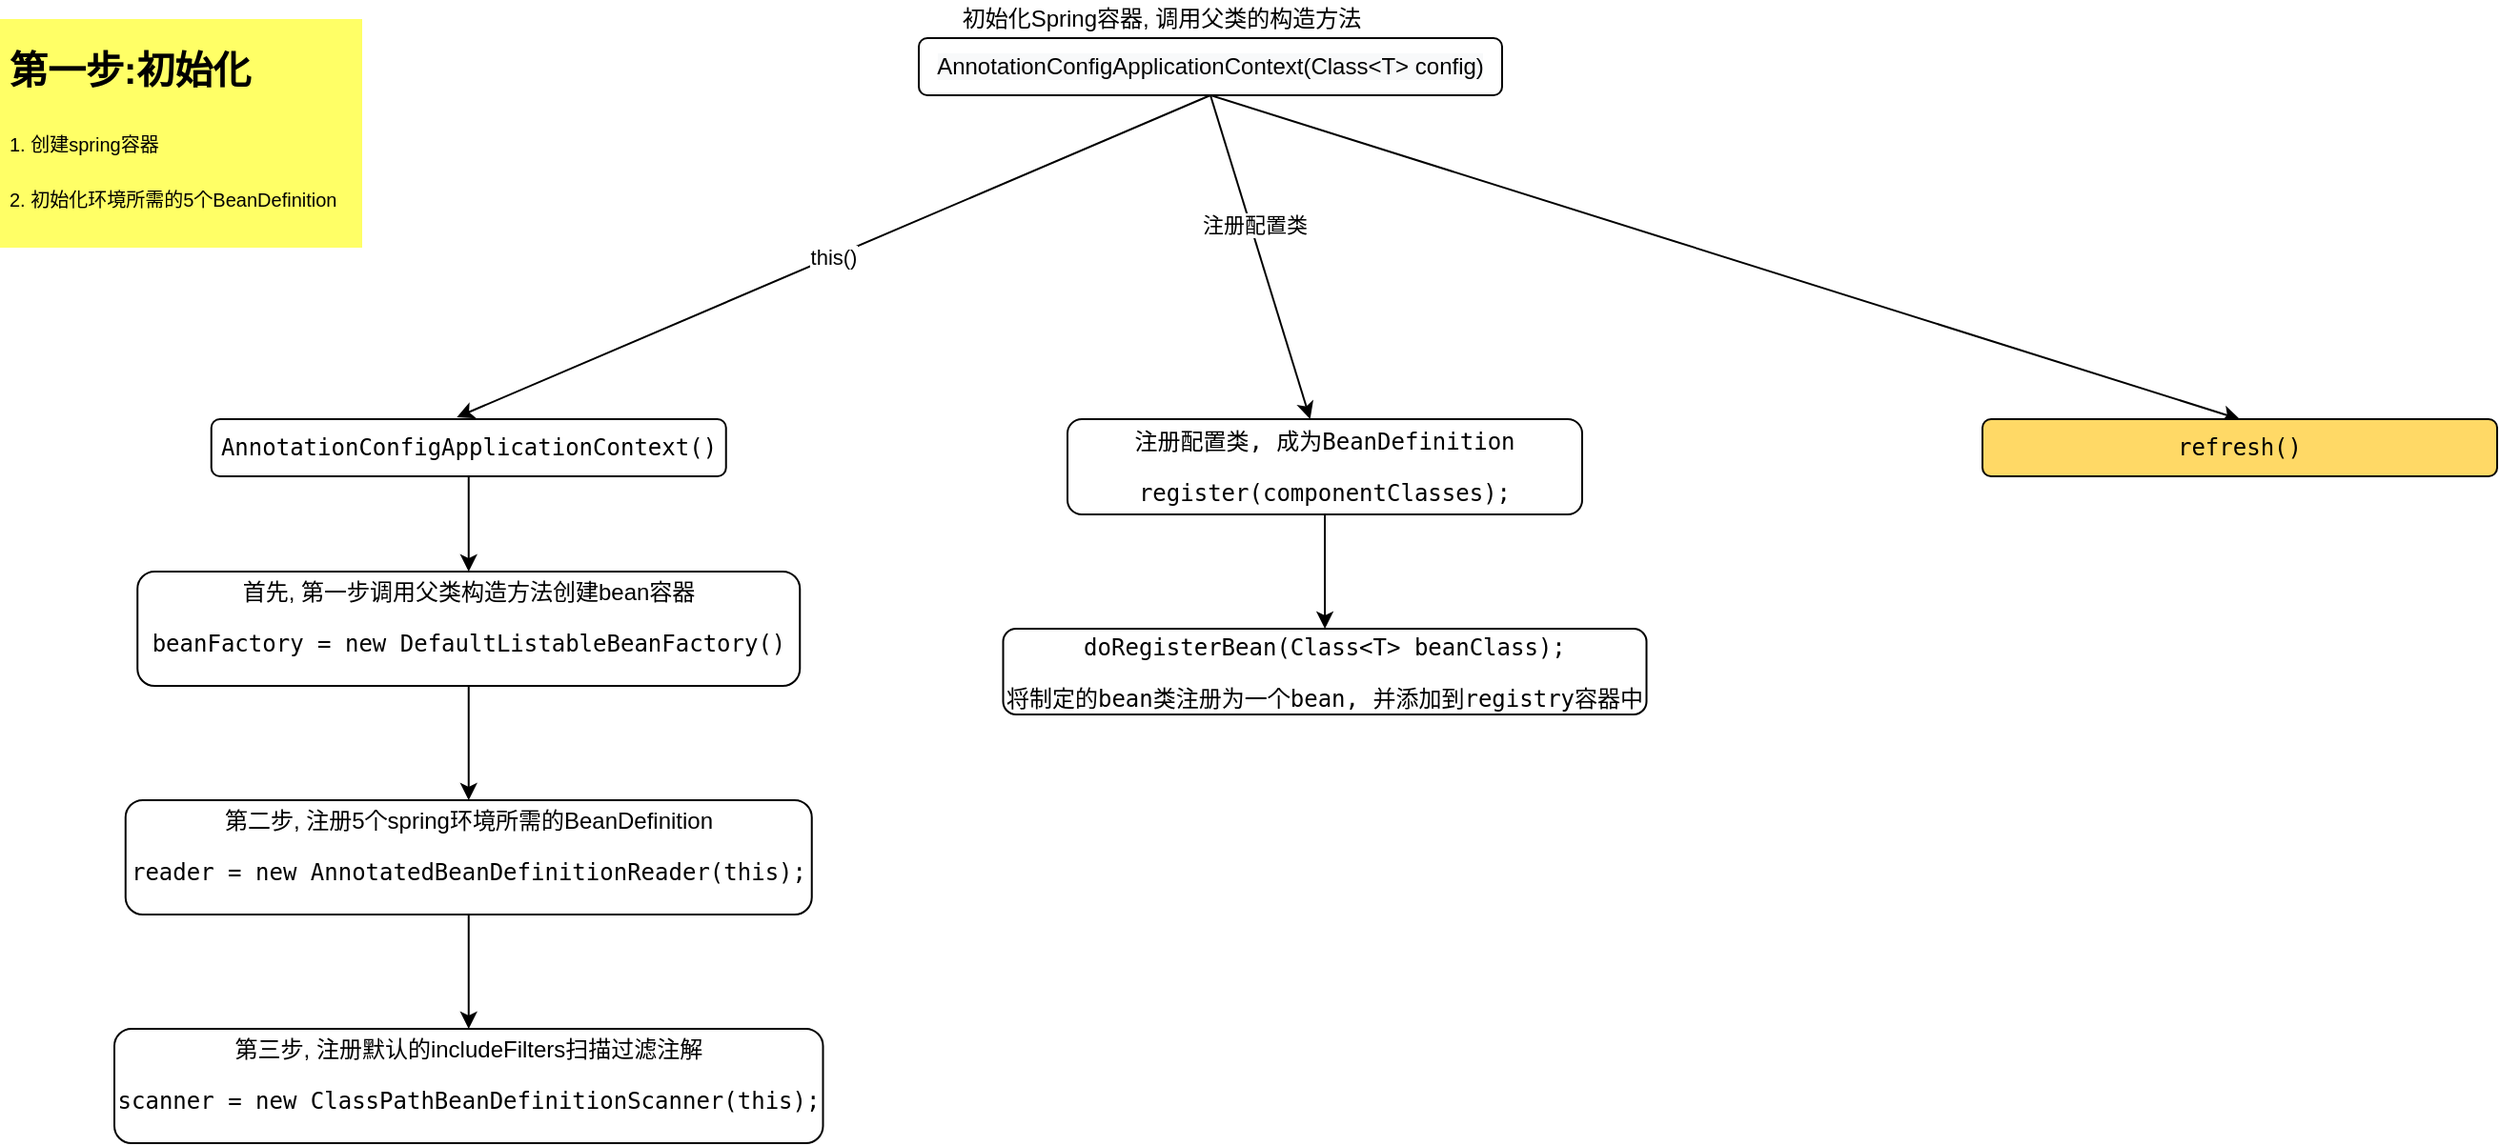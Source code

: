 <mxfile version="14.6.6" type="github">
  <diagram id="TbQEEp9MMA1_F5JZQG8T" name="第 1 页">
    <mxGraphModel dx="946" dy="590" grid="1" gridSize="10" guides="1" tooltips="1" connect="1" arrows="1" fold="1" page="1" pageScale="1" pageWidth="827" pageHeight="1169" math="0" shadow="0">
      <root>
        <mxCell id="0" />
        <mxCell id="1" parent="0" />
        <mxCell id="SgbAIxtXmt1jCM66Tc68-1" value="this()" style="rounded=0;orthogonalLoop=1;jettySize=auto;html=1;exitX=0.5;exitY=1;exitDx=0;exitDy=0;entryX=0.477;entryY=-0.033;entryDx=0;entryDy=0;entryPerimeter=0;" edge="1" parent="1" source="SgbAIxtXmt1jCM66Tc68-5" target="SgbAIxtXmt1jCM66Tc68-9">
          <mxGeometry relative="1" as="geometry">
            <mxPoint x="250" y="190" as="targetPoint" />
          </mxGeometry>
        </mxCell>
        <mxCell id="SgbAIxtXmt1jCM66Tc68-2" style="rounded=0;orthogonalLoop=1;jettySize=auto;html=1;exitX=0.5;exitY=1;exitDx=0;exitDy=0;" edge="1" parent="1" source="SgbAIxtXmt1jCM66Tc68-5" target="SgbAIxtXmt1jCM66Tc68-10">
          <mxGeometry relative="1" as="geometry" />
        </mxCell>
        <mxCell id="SgbAIxtXmt1jCM66Tc68-3" value="注册配置类" style="edgeLabel;html=1;align=center;verticalAlign=middle;resizable=0;points=[];" vertex="1" connectable="0" parent="SgbAIxtXmt1jCM66Tc68-2">
          <mxGeometry x="-0.2" y="2" relative="1" as="geometry">
            <mxPoint as="offset" />
          </mxGeometry>
        </mxCell>
        <mxCell id="SgbAIxtXmt1jCM66Tc68-4" style="edgeStyle=none;rounded=0;orthogonalLoop=1;jettySize=auto;html=1;exitX=0.5;exitY=1;exitDx=0;exitDy=0;entryX=0.5;entryY=0;entryDx=0;entryDy=0;" edge="1" parent="1" source="SgbAIxtXmt1jCM66Tc68-5" target="SgbAIxtXmt1jCM66Tc68-11">
          <mxGeometry relative="1" as="geometry" />
        </mxCell>
        <mxCell id="SgbAIxtXmt1jCM66Tc68-5" value="&lt;span style=&quot;color: rgb(0 , 0 , 0) ; font-family: &amp;#34;helvetica&amp;#34; ; font-size: 12px ; font-style: normal ; font-weight: 400 ; letter-spacing: normal ; text-align: center ; text-indent: 0px ; text-transform: none ; word-spacing: 0px ; background-color: rgb(248 , 249 , 250) ; display: inline ; float: none&quot;&gt;AnnotationConfigApplicationContext(Class&amp;lt;T&amp;gt; config)&lt;/span&gt;" style="rounded=1;whiteSpace=wrap;html=1;" vertex="1" parent="1">
          <mxGeometry x="492" y="40" width="306" height="30" as="geometry" />
        </mxCell>
        <mxCell id="SgbAIxtXmt1jCM66Tc68-6" value="初始化Spring容器, 调用父类的构造方法" style="text;html=1;strokeColor=none;fillColor=none;align=center;verticalAlign=middle;whiteSpace=wrap;rounded=0;" vertex="1" parent="1">
          <mxGeometry x="510" y="20" width="219" height="20" as="geometry" />
        </mxCell>
        <mxCell id="SgbAIxtXmt1jCM66Tc68-7" value="&lt;h1&gt;&lt;sub&gt;第一步:初始化&lt;/sub&gt;&lt;/h1&gt;&lt;p&gt;&lt;sub&gt;1. 创建spring容器&lt;/sub&gt;&lt;/p&gt;&lt;p&gt;&lt;sub&gt;2. 初始化环境所需的5个BeanDefinition&lt;/sub&gt;&lt;/p&gt;&lt;p&gt;&lt;br&gt;&lt;/p&gt;" style="text;html=1;strokeColor=none;fillColor=#FFFF66;spacing=5;spacingTop=-20;whiteSpace=wrap;overflow=hidden;rounded=0;" vertex="1" parent="1">
          <mxGeometry x="10" y="30" width="190" height="120" as="geometry" />
        </mxCell>
        <mxCell id="SgbAIxtXmt1jCM66Tc68-8" value="" style="edgeStyle=none;rounded=0;orthogonalLoop=1;jettySize=auto;html=1;" edge="1" parent="1" source="SgbAIxtXmt1jCM66Tc68-9" target="SgbAIxtXmt1jCM66Tc68-13">
          <mxGeometry relative="1" as="geometry" />
        </mxCell>
        <mxCell id="SgbAIxtXmt1jCM66Tc68-9" value="&lt;pre&gt;&lt;pre&gt;AnnotationConfigApplicationContext()&lt;/pre&gt;&lt;/pre&gt;" style="rounded=1;whiteSpace=wrap;html=1;labelBackgroundColor=none;fillColor=#FFFFFF;" vertex="1" parent="1">
          <mxGeometry x="120.87" y="240" width="270" height="30" as="geometry" />
        </mxCell>
        <mxCell id="SgbAIxtXmt1jCM66Tc68-18" value="" style="edgeStyle=orthogonalEdgeStyle;rounded=0;orthogonalLoop=1;jettySize=auto;html=1;" edge="1" parent="1" source="SgbAIxtXmt1jCM66Tc68-10" target="SgbAIxtXmt1jCM66Tc68-17">
          <mxGeometry relative="1" as="geometry" />
        </mxCell>
        <mxCell id="SgbAIxtXmt1jCM66Tc68-10" value="&lt;pre&gt;&lt;pre&gt;&lt;pre&gt;注册配置类, 成为BeanDefinition&lt;/pre&gt;&lt;pre&gt;register(componentClasses);&lt;/pre&gt;&lt;/pre&gt;&lt;/pre&gt;" style="rounded=1;whiteSpace=wrap;html=1;labelBackgroundColor=none;fillColor=#FFFFFF;" vertex="1" parent="1">
          <mxGeometry x="570" y="240" width="270" height="50" as="geometry" />
        </mxCell>
        <mxCell id="SgbAIxtXmt1jCM66Tc68-11" value="&lt;pre&gt;&lt;pre&gt;&lt;pre&gt;&lt;pre&gt;refresh()&lt;/pre&gt;&lt;/pre&gt;&lt;/pre&gt;&lt;/pre&gt;" style="rounded=1;whiteSpace=wrap;html=1;labelBackgroundColor=none;fillColor=#FFD966;" vertex="1" parent="1">
          <mxGeometry x="1050" y="240" width="270" height="30" as="geometry" />
        </mxCell>
        <mxCell id="SgbAIxtXmt1jCM66Tc68-12" value="" style="edgeStyle=none;rounded=0;orthogonalLoop=1;jettySize=auto;html=1;" edge="1" parent="1" source="SgbAIxtXmt1jCM66Tc68-13" target="SgbAIxtXmt1jCM66Tc68-14">
          <mxGeometry relative="1" as="geometry" />
        </mxCell>
        <mxCell id="SgbAIxtXmt1jCM66Tc68-13" value="首先, 第一步调用父类构造方法创建bean容器&lt;br&gt;&lt;pre&gt;beanFactory = new DefaultListableBeanFactory()&lt;/pre&gt;" style="whiteSpace=wrap;html=1;rounded=1;fillColor=#FFFFFF;" vertex="1" parent="1">
          <mxGeometry x="82.12" y="320" width="347.5" height="60" as="geometry" />
        </mxCell>
        <mxCell id="SgbAIxtXmt1jCM66Tc68-16" value="" style="edgeStyle=orthogonalEdgeStyle;rounded=0;orthogonalLoop=1;jettySize=auto;html=1;" edge="1" parent="1" source="SgbAIxtXmt1jCM66Tc68-14" target="SgbAIxtXmt1jCM66Tc68-15">
          <mxGeometry relative="1" as="geometry" />
        </mxCell>
        <mxCell id="SgbAIxtXmt1jCM66Tc68-14" value="第二步, 注册5个spring环境所需的BeanDefinition&lt;br&gt;&lt;pre&gt;reader = new AnnotatedBeanDefinitionReader(this);&lt;/pre&gt;" style="whiteSpace=wrap;html=1;rounded=1;fillColor=#FFFFFF;" vertex="1" parent="1">
          <mxGeometry x="75.87" y="440" width="360" height="60" as="geometry" />
        </mxCell>
        <mxCell id="SgbAIxtXmt1jCM66Tc68-15" value="第三步, 注册默认的&lt;span&gt;includeFilters&lt;/span&gt;&lt;span&gt;扫描过滤注解&lt;/span&gt;&lt;br&gt;&lt;pre&gt;&lt;pre&gt;scanner = new ClassPathBeanDefinitionScanner(this);&lt;/pre&gt;&lt;/pre&gt;" style="whiteSpace=wrap;html=1;rounded=1;fillColor=#FFFFFF;" vertex="1" parent="1">
          <mxGeometry x="70" y="560" width="371.75" height="60" as="geometry" />
        </mxCell>
        <mxCell id="SgbAIxtXmt1jCM66Tc68-17" value="&lt;pre&gt;doRegisterBean(Class&amp;lt;T&amp;gt; beanClass);&lt;/pre&gt;&lt;pre&gt;将制定的bean类注册为一个bean, 并添加到registry容器中&lt;br&gt;&lt;/pre&gt;" style="whiteSpace=wrap;html=1;rounded=1;fillColor=#FFFFFF;" vertex="1" parent="1">
          <mxGeometry x="536.25" y="350" width="337.5" height="45" as="geometry" />
        </mxCell>
      </root>
    </mxGraphModel>
  </diagram>
</mxfile>

